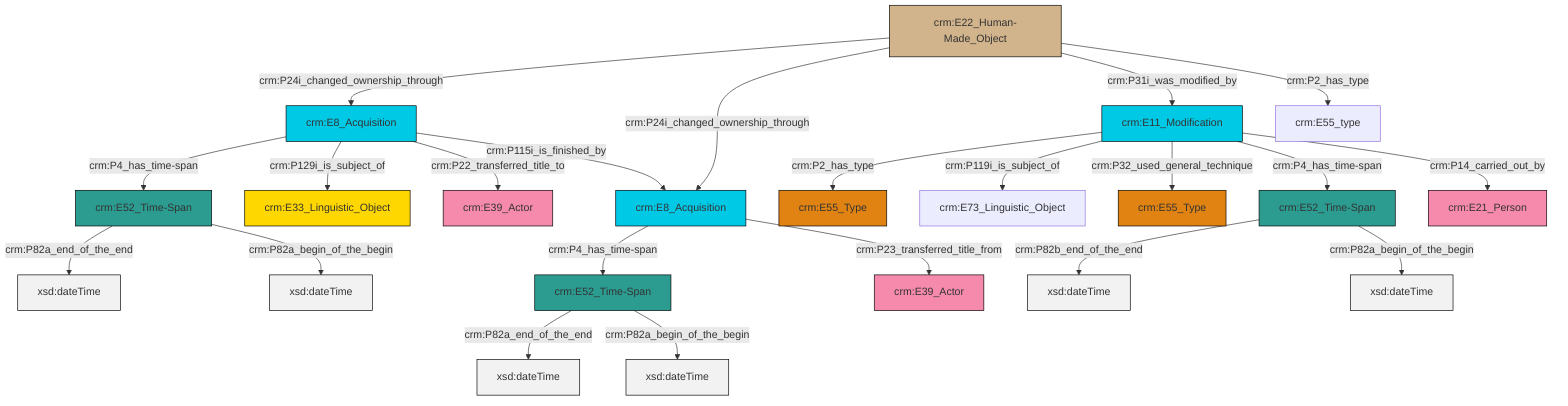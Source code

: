 graph TD
classDef Literal fill:#f2f2f2,stroke:#000000;
classDef CRM_Entity fill:#FFFFFF,stroke:#000000;
classDef Temporal_Entity fill:#00C9E6, stroke:#000000;
classDef Type fill:#E18312, stroke:#000000;
classDef Time-Span fill:#2C9C91, stroke:#000000;
classDef Appellation fill:#FFEB7F, stroke:#000000;
classDef Place fill:#008836, stroke:#000000;
classDef Persistent_Item fill:#B266B2, stroke:#000000;
classDef Conceptual_Object fill:#FFD700, stroke:#000000;
classDef Physical_Thing fill:#D2B48C, stroke:#000000;
classDef Actor fill:#f58aad, stroke:#000000;
classDef PC_Classes fill:#4ce600, stroke:#000000;
classDef Multi fill:#cccccc,stroke:#000000;

2["crm:E52_Time-Span"]:::Time-Span -->|crm:P82a_end_of_the_end| 3[xsd:dateTime]:::Literal
8["crm:E22_Human-Made_Object"]:::Physical_Thing -->|crm:P24i_changed_ownership_through| 9["crm:E8_Acquisition"]:::Temporal_Entity
9["crm:E8_Acquisition"]:::Temporal_Entity -->|crm:P4_has_time-span| 2["crm:E52_Time-Span"]:::Time-Span
10["crm:E8_Acquisition"]:::Temporal_Entity -->|crm:P4_has_time-span| 11["crm:E52_Time-Span"]:::Time-Span
12["crm:E11_Modification"]:::Temporal_Entity -->|crm:P2_has_type| 13["crm:E55_Type"]:::Type
9["crm:E8_Acquisition"]:::Temporal_Entity -->|crm:P129i_is_subject_of| 16["crm:E33_Linguistic_Object"]:::Conceptual_Object
2["crm:E52_Time-Span"]:::Time-Span -->|crm:P82a_begin_of_the_begin| 22[xsd:dateTime]:::Literal
12["crm:E11_Modification"]:::Temporal_Entity -->|crm:P119i_is_subject_of| 6["crm:E73_Linguistic_Object"]:::Default
9["crm:E8_Acquisition"]:::Temporal_Entity -->|crm:P22_transferred_title_to| 0["crm:E39_Actor"]:::Actor
9["crm:E8_Acquisition"]:::Temporal_Entity -->|crm:P115i_is_finished_by| 10["crm:E8_Acquisition"]:::Temporal_Entity
12["crm:E11_Modification"]:::Temporal_Entity -->|crm:P32_used_general_technique| 27["crm:E55_Type"]:::Type
11["crm:E52_Time-Span"]:::Time-Span -->|crm:P82a_end_of_the_end| 29[xsd:dateTime]:::Literal
8["crm:E22_Human-Made_Object"]:::Physical_Thing -->|crm:P24i_changed_ownership_through| 10["crm:E8_Acquisition"]:::Temporal_Entity
12["crm:E11_Modification"]:::Temporal_Entity -->|crm:P4_has_time-span| 23["crm:E52_Time-Span"]:::Time-Span
23["crm:E52_Time-Span"]:::Time-Span -->|crm:P82b_end_of_the_end| 30[xsd:dateTime]:::Literal
8["crm:E22_Human-Made_Object"]:::Physical_Thing -->|crm:P31i_was_modified_by| 12["crm:E11_Modification"]:::Temporal_Entity
23["crm:E52_Time-Span"]:::Time-Span -->|crm:P82a_begin_of_the_begin| 33[xsd:dateTime]:::Literal
12["crm:E11_Modification"]:::Temporal_Entity -->|crm:P14_carried_out_by| 4["crm:E21_Person"]:::Actor
11["crm:E52_Time-Span"]:::Time-Span -->|crm:P82a_begin_of_the_begin| 34[xsd:dateTime]:::Literal
8["crm:E22_Human-Made_Object"]:::Physical_Thing -->|crm:P2_has_type| 31["crm:E55_type"]:::Default
10["crm:E8_Acquisition"]:::Temporal_Entity -->|crm:P23_transferred_title_from| 25["crm:E39_Actor"]:::Actor